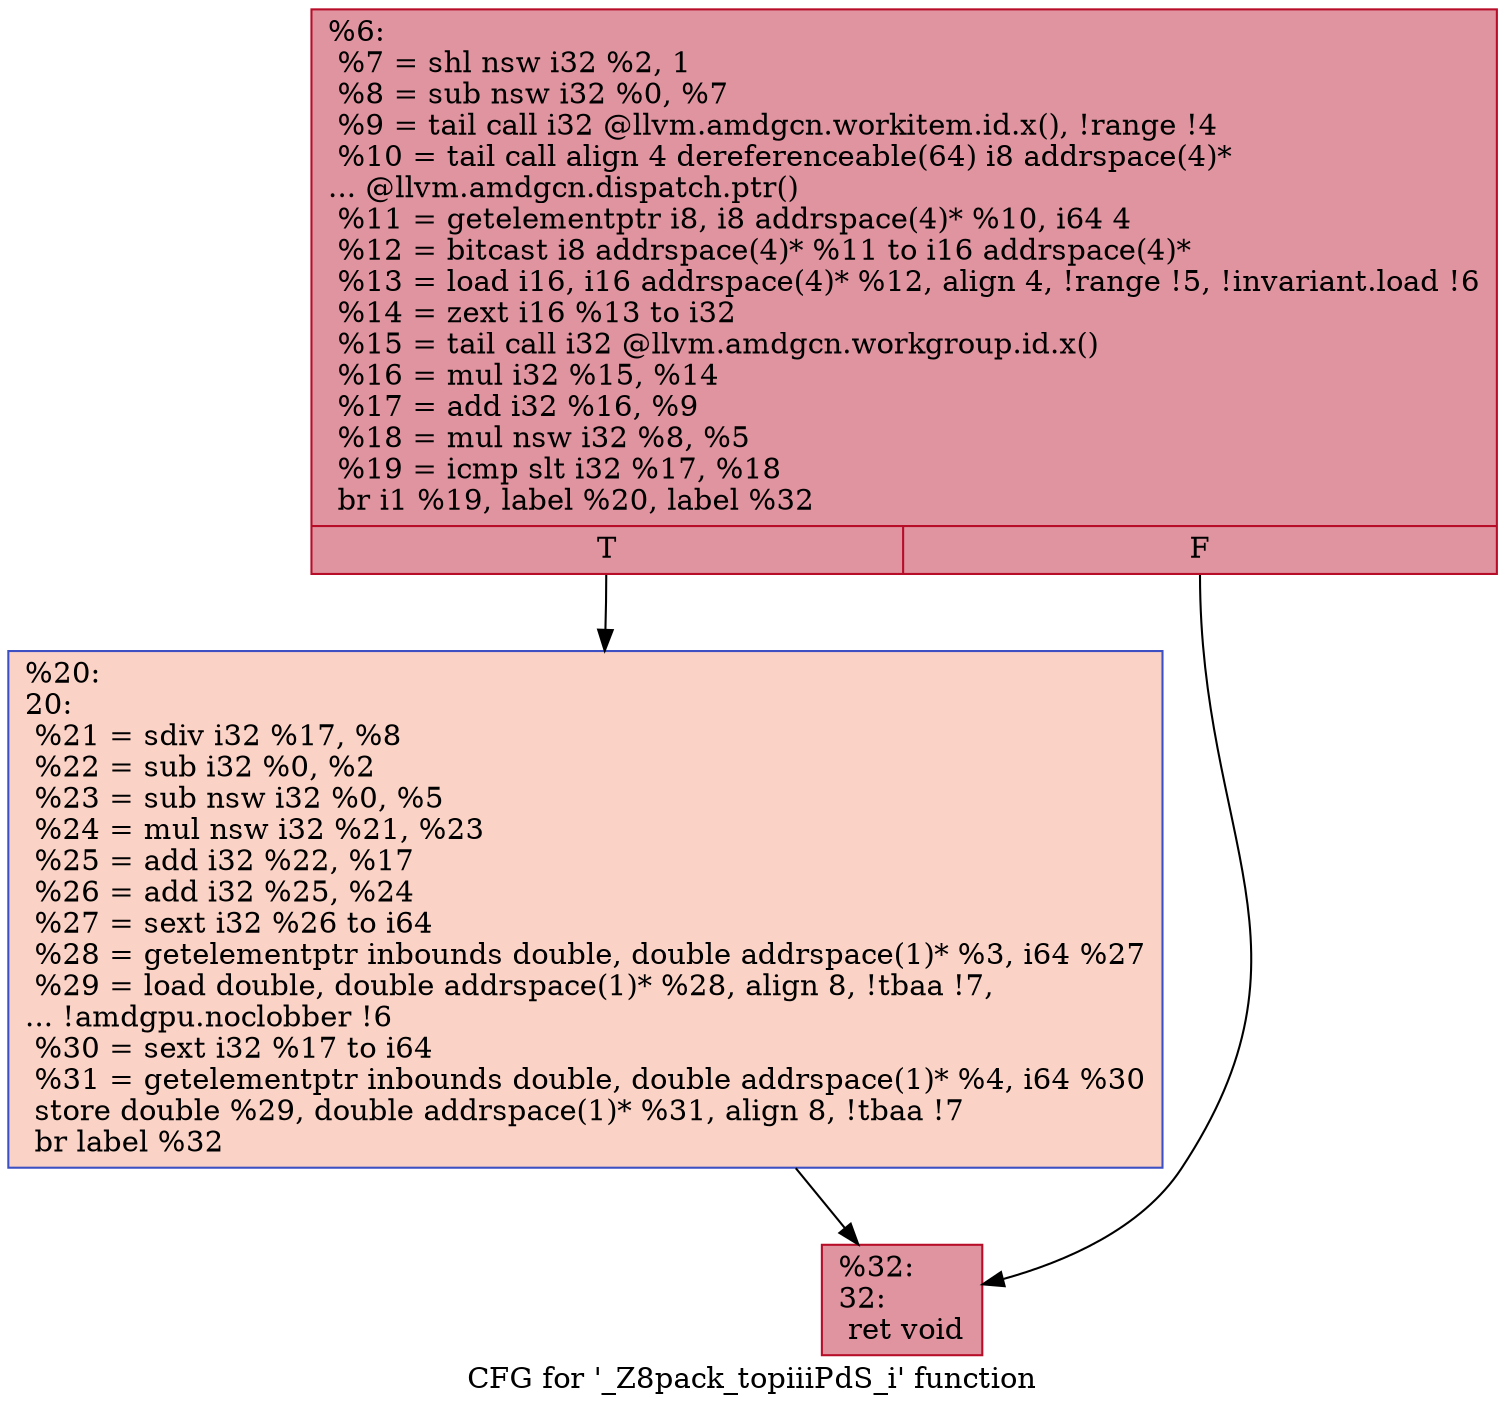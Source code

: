 digraph "CFG for '_Z8pack_topiiiPdS_i' function" {
	label="CFG for '_Z8pack_topiiiPdS_i' function";

	Node0x555e1e0 [shape=record,color="#b70d28ff", style=filled, fillcolor="#b70d2870",label="{%6:\l  %7 = shl nsw i32 %2, 1\l  %8 = sub nsw i32 %0, %7\l  %9 = tail call i32 @llvm.amdgcn.workitem.id.x(), !range !4\l  %10 = tail call align 4 dereferenceable(64) i8 addrspace(4)*\l... @llvm.amdgcn.dispatch.ptr()\l  %11 = getelementptr i8, i8 addrspace(4)* %10, i64 4\l  %12 = bitcast i8 addrspace(4)* %11 to i16 addrspace(4)*\l  %13 = load i16, i16 addrspace(4)* %12, align 4, !range !5, !invariant.load !6\l  %14 = zext i16 %13 to i32\l  %15 = tail call i32 @llvm.amdgcn.workgroup.id.x()\l  %16 = mul i32 %15, %14\l  %17 = add i32 %16, %9\l  %18 = mul nsw i32 %8, %5\l  %19 = icmp slt i32 %17, %18\l  br i1 %19, label %20, label %32\l|{<s0>T|<s1>F}}"];
	Node0x555e1e0:s0 -> Node0x55602d0;
	Node0x555e1e0:s1 -> Node0x5560360;
	Node0x55602d0 [shape=record,color="#3d50c3ff", style=filled, fillcolor="#f59c7d70",label="{%20:\l20:                                               \l  %21 = sdiv i32 %17, %8\l  %22 = sub i32 %0, %2\l  %23 = sub nsw i32 %0, %5\l  %24 = mul nsw i32 %21, %23\l  %25 = add i32 %22, %17\l  %26 = add i32 %25, %24\l  %27 = sext i32 %26 to i64\l  %28 = getelementptr inbounds double, double addrspace(1)* %3, i64 %27\l  %29 = load double, double addrspace(1)* %28, align 8, !tbaa !7,\l... !amdgpu.noclobber !6\l  %30 = sext i32 %17 to i64\l  %31 = getelementptr inbounds double, double addrspace(1)* %4, i64 %30\l  store double %29, double addrspace(1)* %31, align 8, !tbaa !7\l  br label %32\l}"];
	Node0x55602d0 -> Node0x5560360;
	Node0x5560360 [shape=record,color="#b70d28ff", style=filled, fillcolor="#b70d2870",label="{%32:\l32:                                               \l  ret void\l}"];
}
